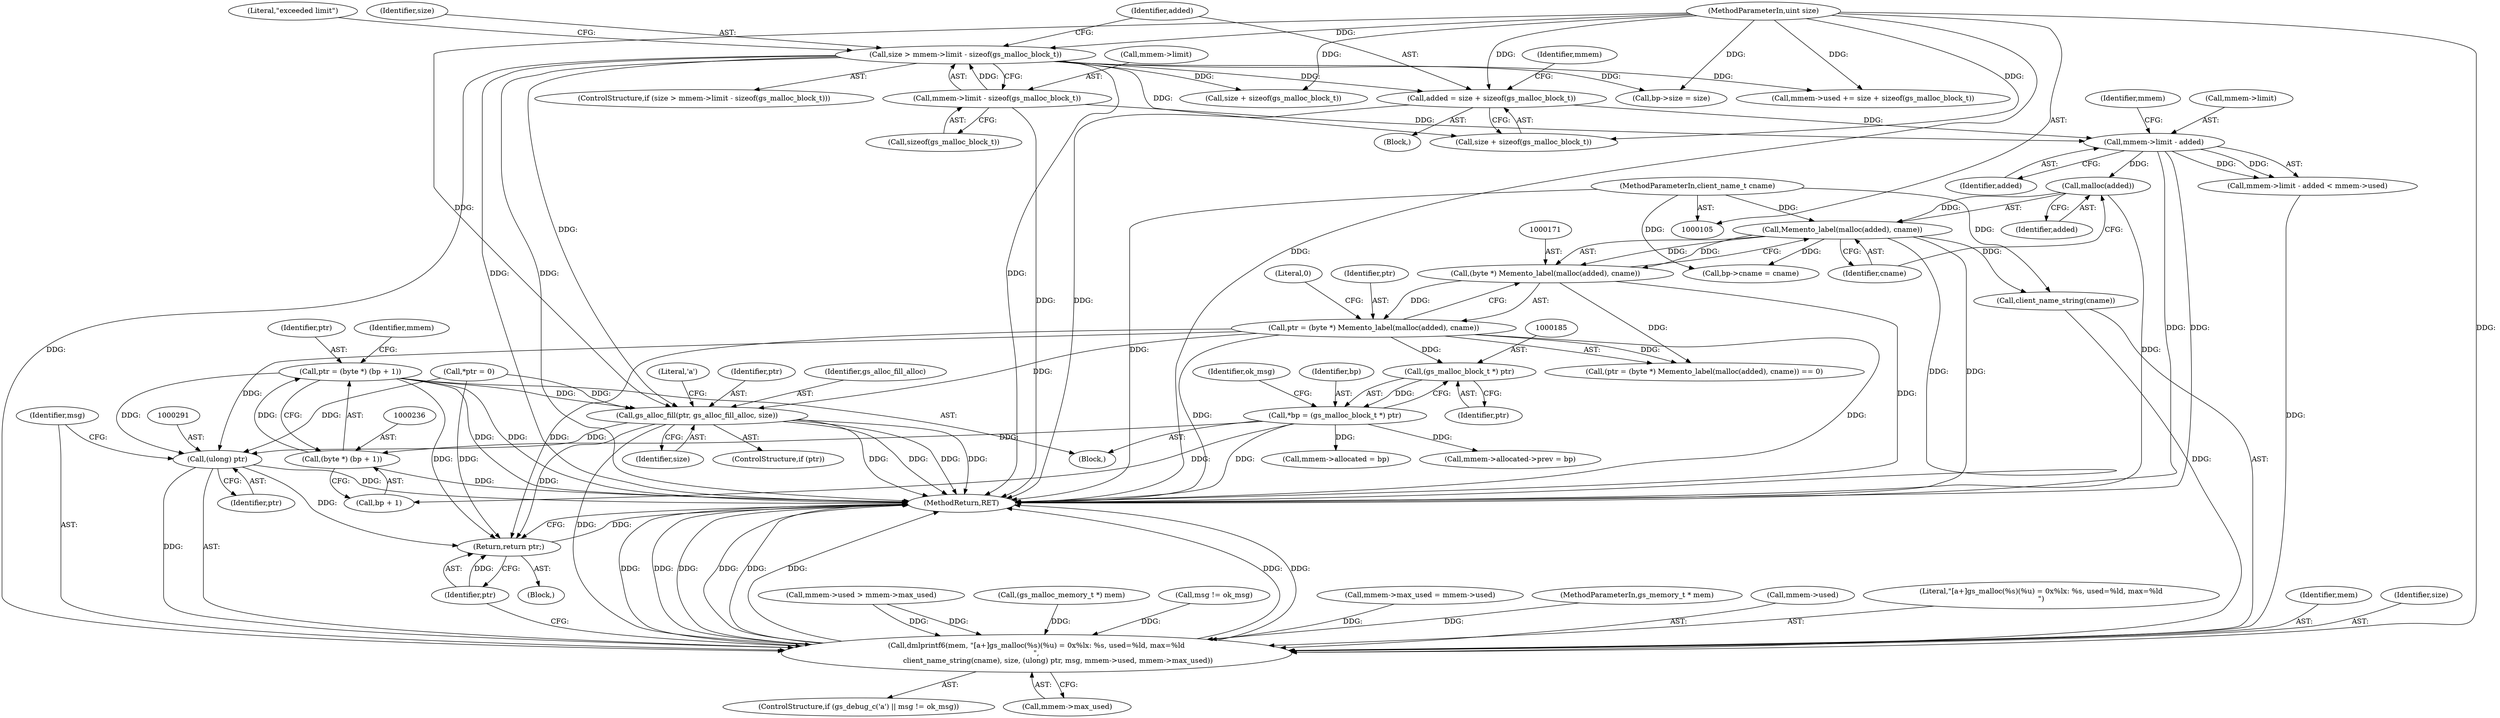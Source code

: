 digraph "0_moodle_0c0b0859ae1aba64861599f0e7f74f143f305932@pointer" {
"1000233" [label="(Call,ptr = (byte *) (bp + 1))"];
"1000235" [label="(Call,(byte *) (bp + 1))"];
"1000182" [label="(Call,*bp = (gs_malloc_block_t *) ptr)"];
"1000184" [label="(Call,(gs_malloc_block_t *) ptr)"];
"1000168" [label="(Call,ptr = (byte *) Memento_label(malloc(added), cname))"];
"1000170" [label="(Call,(byte *) Memento_label(malloc(added), cname))"];
"1000172" [label="(Call,Memento_label(malloc(added), cname))"];
"1000173" [label="(Call,malloc(added))"];
"1000155" [label="(Call,mmem->limit - added)"];
"1000135" [label="(Call,mmem->limit - sizeof(gs_malloc_block_t))"];
"1000147" [label="(Call,added = size + sizeof(gs_malloc_block_t))"];
"1000133" [label="(Call,size > mmem->limit - sizeof(gs_malloc_block_t))"];
"1000107" [label="(MethodParameterIn,uint size)"];
"1000108" [label="(MethodParameterIn,client_name_t cname)"];
"1000273" [label="(Call,gs_alloc_fill(ptr, gs_alloc_fill_alloc, size))"];
"1000284" [label="(Call,dmlprintf6(mem, \"[a+]gs_malloc(%s)(%u) = 0x%lx: %s, used=%ld, max=%ld\n\",\n                   client_name_string(cname), size, (ulong) ptr, msg, mmem->used, mmem->max_used))"];
"1000290" [label="(Call,(ulong) ptr)"];
"1000300" [label="(Return,return ptr;)"];
"1000175" [label="(Identifier,cname)"];
"1000109" [label="(Block,)"];
"1000132" [label="(ControlStructure,if (size > mmem->limit - sizeof(gs_malloc_block_t)))"];
"1000188" [label="(Identifier,ok_msg)"];
"1000235" [label="(Call,(byte *) (bp + 1))"];
"1000302" [label="(MethodReturn,RET)"];
"1000174" [label="(Identifier,added)"];
"1000107" [label="(MethodParameterIn,uint size)"];
"1000276" [label="(Identifier,size)"];
"1000244" [label="(Call,size + sizeof(gs_malloc_block_t))"];
"1000249" [label="(Call,mmem->used > mmem->max_used)"];
"1000184" [label="(Call,(gs_malloc_block_t *) ptr)"];
"1000233" [label="(Call,ptr = (byte *) (bp + 1))"];
"1000161" [label="(Identifier,mmem)"];
"1000180" [label="(Block,)"];
"1000280" [label="(Literal,'a')"];
"1000113" [label="(Call,(gs_malloc_memory_t *) mem)"];
"1000145" [label="(Block,)"];
"1000133" [label="(Call,size > mmem->limit - sizeof(gs_malloc_block_t))"];
"1000143" [label="(Literal,\"exceeded limit\")"];
"1000281" [label="(Call,msg != ok_msg)"];
"1000290" [label="(Call,(ulong) ptr)"];
"1000135" [label="(Call,mmem->limit - sizeof(gs_malloc_block_t))"];
"1000237" [label="(Call,bp + 1)"];
"1000170" [label="(Call,(byte *) Memento_label(malloc(added), cname))"];
"1000154" [label="(Call,mmem->limit - added < mmem->used)"];
"1000274" [label="(Identifier,ptr)"];
"1000277" [label="(ControlStructure,if (gs_debug_c('a') || msg != ok_msg))"];
"1000293" [label="(Identifier,msg)"];
"1000183" [label="(Identifier,bp)"];
"1000155" [label="(Call,mmem->limit - added)"];
"1000159" [label="(Identifier,added)"];
"1000256" [label="(Call,mmem->max_used = mmem->used)"];
"1000147" [label="(Call,added = size + sizeof(gs_malloc_block_t))"];
"1000273" [label="(Call,gs_alloc_fill(ptr, gs_alloc_fill_alloc, size))"];
"1000186" [label="(Identifier,ptr)"];
"1000172" [label="(Call,Memento_label(malloc(added), cname))"];
"1000223" [label="(Call,bp->cname = cname)"];
"1000240" [label="(Call,mmem->used += size + sizeof(gs_malloc_block_t))"];
"1000106" [label="(MethodParameterIn,gs_memory_t * mem)"];
"1000242" [label="(Identifier,mmem)"];
"1000294" [label="(Call,mmem->used)"];
"1000212" [label="(Call,bp->size = size)"];
"1000297" [label="(Call,mmem->max_used)"];
"1000169" [label="(Identifier,ptr)"];
"1000271" [label="(ControlStructure,if (ptr))"];
"1000173" [label="(Call,malloc(added))"];
"1000234" [label="(Identifier,ptr)"];
"1000139" [label="(Call,sizeof(gs_malloc_block_t))"];
"1000284" [label="(Call,dmlprintf6(mem, \"[a+]gs_malloc(%s)(%u) = 0x%lx: %s, used=%ld, max=%ld\n\",\n                   client_name_string(cname), size, (ulong) ptr, msg, mmem->used, mmem->max_used))"];
"1000286" [label="(Literal,\"[a+]gs_malloc(%s)(%u) = 0x%lx: %s, used=%ld, max=%ld\n\")"];
"1000108" [label="(MethodParameterIn,client_name_t cname)"];
"1000148" [label="(Identifier,added)"];
"1000301" [label="(Identifier,ptr)"];
"1000117" [label="(Call,*ptr = 0)"];
"1000167" [label="(Call,(ptr = (byte *) Memento_label(malloc(added), cname)) == 0)"];
"1000228" [label="(Call,mmem->allocated = bp)"];
"1000292" [label="(Identifier,ptr)"];
"1000300" [label="(Return,return ptr;)"];
"1000134" [label="(Identifier,size)"];
"1000168" [label="(Call,ptr = (byte *) Memento_label(malloc(added), cname))"];
"1000176" [label="(Literal,0)"];
"1000193" [label="(Call,mmem->allocated->prev = bp)"];
"1000287" [label="(Call,client_name_string(cname))"];
"1000275" [label="(Identifier,gs_alloc_fill_alloc)"];
"1000157" [label="(Identifier,mmem)"];
"1000285" [label="(Identifier,mem)"];
"1000149" [label="(Call,size + sizeof(gs_malloc_block_t))"];
"1000156" [label="(Call,mmem->limit)"];
"1000289" [label="(Identifier,size)"];
"1000182" [label="(Call,*bp = (gs_malloc_block_t *) ptr)"];
"1000136" [label="(Call,mmem->limit)"];
"1000233" -> "1000180"  [label="AST: "];
"1000233" -> "1000235"  [label="CFG: "];
"1000234" -> "1000233"  [label="AST: "];
"1000235" -> "1000233"  [label="AST: "];
"1000242" -> "1000233"  [label="CFG: "];
"1000233" -> "1000302"  [label="DDG: "];
"1000233" -> "1000302"  [label="DDG: "];
"1000235" -> "1000233"  [label="DDG: "];
"1000233" -> "1000273"  [label="DDG: "];
"1000233" -> "1000290"  [label="DDG: "];
"1000233" -> "1000300"  [label="DDG: "];
"1000235" -> "1000237"  [label="CFG: "];
"1000236" -> "1000235"  [label="AST: "];
"1000237" -> "1000235"  [label="AST: "];
"1000235" -> "1000302"  [label="DDG: "];
"1000182" -> "1000235"  [label="DDG: "];
"1000182" -> "1000180"  [label="AST: "];
"1000182" -> "1000184"  [label="CFG: "];
"1000183" -> "1000182"  [label="AST: "];
"1000184" -> "1000182"  [label="AST: "];
"1000188" -> "1000182"  [label="CFG: "];
"1000182" -> "1000302"  [label="DDG: "];
"1000184" -> "1000182"  [label="DDG: "];
"1000182" -> "1000193"  [label="DDG: "];
"1000182" -> "1000228"  [label="DDG: "];
"1000182" -> "1000237"  [label="DDG: "];
"1000184" -> "1000186"  [label="CFG: "];
"1000185" -> "1000184"  [label="AST: "];
"1000186" -> "1000184"  [label="AST: "];
"1000168" -> "1000184"  [label="DDG: "];
"1000168" -> "1000167"  [label="AST: "];
"1000168" -> "1000170"  [label="CFG: "];
"1000169" -> "1000168"  [label="AST: "];
"1000170" -> "1000168"  [label="AST: "];
"1000176" -> "1000168"  [label="CFG: "];
"1000168" -> "1000302"  [label="DDG: "];
"1000168" -> "1000302"  [label="DDG: "];
"1000168" -> "1000167"  [label="DDG: "];
"1000170" -> "1000168"  [label="DDG: "];
"1000168" -> "1000273"  [label="DDG: "];
"1000168" -> "1000290"  [label="DDG: "];
"1000168" -> "1000300"  [label="DDG: "];
"1000170" -> "1000172"  [label="CFG: "];
"1000171" -> "1000170"  [label="AST: "];
"1000172" -> "1000170"  [label="AST: "];
"1000170" -> "1000302"  [label="DDG: "];
"1000170" -> "1000167"  [label="DDG: "];
"1000172" -> "1000170"  [label="DDG: "];
"1000172" -> "1000170"  [label="DDG: "];
"1000172" -> "1000175"  [label="CFG: "];
"1000173" -> "1000172"  [label="AST: "];
"1000175" -> "1000172"  [label="AST: "];
"1000172" -> "1000302"  [label="DDG: "];
"1000172" -> "1000302"  [label="DDG: "];
"1000173" -> "1000172"  [label="DDG: "];
"1000108" -> "1000172"  [label="DDG: "];
"1000172" -> "1000223"  [label="DDG: "];
"1000172" -> "1000287"  [label="DDG: "];
"1000173" -> "1000174"  [label="CFG: "];
"1000174" -> "1000173"  [label="AST: "];
"1000175" -> "1000173"  [label="CFG: "];
"1000173" -> "1000302"  [label="DDG: "];
"1000155" -> "1000173"  [label="DDG: "];
"1000155" -> "1000154"  [label="AST: "];
"1000155" -> "1000159"  [label="CFG: "];
"1000156" -> "1000155"  [label="AST: "];
"1000159" -> "1000155"  [label="AST: "];
"1000161" -> "1000155"  [label="CFG: "];
"1000155" -> "1000302"  [label="DDG: "];
"1000155" -> "1000302"  [label="DDG: "];
"1000155" -> "1000154"  [label="DDG: "];
"1000155" -> "1000154"  [label="DDG: "];
"1000135" -> "1000155"  [label="DDG: "];
"1000147" -> "1000155"  [label="DDG: "];
"1000135" -> "1000133"  [label="AST: "];
"1000135" -> "1000139"  [label="CFG: "];
"1000136" -> "1000135"  [label="AST: "];
"1000139" -> "1000135"  [label="AST: "];
"1000133" -> "1000135"  [label="CFG: "];
"1000135" -> "1000302"  [label="DDG: "];
"1000135" -> "1000133"  [label="DDG: "];
"1000147" -> "1000145"  [label="AST: "];
"1000147" -> "1000149"  [label="CFG: "];
"1000148" -> "1000147"  [label="AST: "];
"1000149" -> "1000147"  [label="AST: "];
"1000157" -> "1000147"  [label="CFG: "];
"1000147" -> "1000302"  [label="DDG: "];
"1000133" -> "1000147"  [label="DDG: "];
"1000107" -> "1000147"  [label="DDG: "];
"1000133" -> "1000132"  [label="AST: "];
"1000134" -> "1000133"  [label="AST: "];
"1000143" -> "1000133"  [label="CFG: "];
"1000148" -> "1000133"  [label="CFG: "];
"1000133" -> "1000302"  [label="DDG: "];
"1000133" -> "1000302"  [label="DDG: "];
"1000133" -> "1000302"  [label="DDG: "];
"1000107" -> "1000133"  [label="DDG: "];
"1000133" -> "1000149"  [label="DDG: "];
"1000133" -> "1000212"  [label="DDG: "];
"1000133" -> "1000240"  [label="DDG: "];
"1000133" -> "1000244"  [label="DDG: "];
"1000133" -> "1000273"  [label="DDG: "];
"1000133" -> "1000284"  [label="DDG: "];
"1000107" -> "1000105"  [label="AST: "];
"1000107" -> "1000302"  [label="DDG: "];
"1000107" -> "1000149"  [label="DDG: "];
"1000107" -> "1000212"  [label="DDG: "];
"1000107" -> "1000240"  [label="DDG: "];
"1000107" -> "1000244"  [label="DDG: "];
"1000107" -> "1000273"  [label="DDG: "];
"1000107" -> "1000284"  [label="DDG: "];
"1000108" -> "1000105"  [label="AST: "];
"1000108" -> "1000302"  [label="DDG: "];
"1000108" -> "1000223"  [label="DDG: "];
"1000108" -> "1000287"  [label="DDG: "];
"1000273" -> "1000271"  [label="AST: "];
"1000273" -> "1000276"  [label="CFG: "];
"1000274" -> "1000273"  [label="AST: "];
"1000275" -> "1000273"  [label="AST: "];
"1000276" -> "1000273"  [label="AST: "];
"1000280" -> "1000273"  [label="CFG: "];
"1000273" -> "1000302"  [label="DDG: "];
"1000273" -> "1000302"  [label="DDG: "];
"1000273" -> "1000302"  [label="DDG: "];
"1000273" -> "1000302"  [label="DDG: "];
"1000117" -> "1000273"  [label="DDG: "];
"1000273" -> "1000284"  [label="DDG: "];
"1000273" -> "1000290"  [label="DDG: "];
"1000273" -> "1000300"  [label="DDG: "];
"1000284" -> "1000277"  [label="AST: "];
"1000284" -> "1000297"  [label="CFG: "];
"1000285" -> "1000284"  [label="AST: "];
"1000286" -> "1000284"  [label="AST: "];
"1000287" -> "1000284"  [label="AST: "];
"1000289" -> "1000284"  [label="AST: "];
"1000290" -> "1000284"  [label="AST: "];
"1000293" -> "1000284"  [label="AST: "];
"1000294" -> "1000284"  [label="AST: "];
"1000297" -> "1000284"  [label="AST: "];
"1000301" -> "1000284"  [label="CFG: "];
"1000284" -> "1000302"  [label="DDG: "];
"1000284" -> "1000302"  [label="DDG: "];
"1000284" -> "1000302"  [label="DDG: "];
"1000284" -> "1000302"  [label="DDG: "];
"1000284" -> "1000302"  [label="DDG: "];
"1000284" -> "1000302"  [label="DDG: "];
"1000284" -> "1000302"  [label="DDG: "];
"1000284" -> "1000302"  [label="DDG: "];
"1000113" -> "1000284"  [label="DDG: "];
"1000106" -> "1000284"  [label="DDG: "];
"1000287" -> "1000284"  [label="DDG: "];
"1000290" -> "1000284"  [label="DDG: "];
"1000281" -> "1000284"  [label="DDG: "];
"1000154" -> "1000284"  [label="DDG: "];
"1000249" -> "1000284"  [label="DDG: "];
"1000249" -> "1000284"  [label="DDG: "];
"1000256" -> "1000284"  [label="DDG: "];
"1000290" -> "1000292"  [label="CFG: "];
"1000291" -> "1000290"  [label="AST: "];
"1000292" -> "1000290"  [label="AST: "];
"1000293" -> "1000290"  [label="CFG: "];
"1000290" -> "1000302"  [label="DDG: "];
"1000117" -> "1000290"  [label="DDG: "];
"1000290" -> "1000300"  [label="DDG: "];
"1000300" -> "1000109"  [label="AST: "];
"1000300" -> "1000301"  [label="CFG: "];
"1000301" -> "1000300"  [label="AST: "];
"1000302" -> "1000300"  [label="CFG: "];
"1000300" -> "1000302"  [label="DDG: "];
"1000301" -> "1000300"  [label="DDG: "];
"1000117" -> "1000300"  [label="DDG: "];
}
